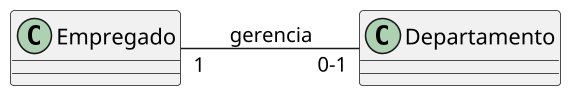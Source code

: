 @startuml

skinparam defaultFontName "Source Code Pro"
skinparam dpi 150

left to right direction 

Empregado "1" -- "0-1" Departamento : gerencia

@enduml